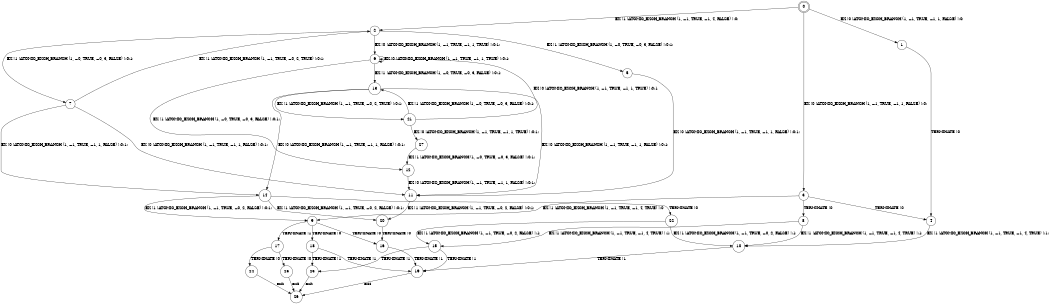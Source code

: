 digraph BCG {
size = "7, 10.5";
center = TRUE;
node [shape = circle];
0 [peripheries = 2];
0 -> 1 [label = "EX !0 !ATOMIC_EXCH_BRANCH (1, +1, TRUE, +1, 1, FALSE) !:0:"];
0 -> 2 [label = "EX !1 !ATOMIC_EXCH_BRANCH (1, +1, TRUE, +1, 4, FALSE) !:0:"];
0 -> 3 [label = "EX !0 !ATOMIC_EXCH_BRANCH (1, +1, TRUE, +1, 1, FALSE) !:0:"];
1 -> 4 [label = "TERMINATE !0"];
2 -> 5 [label = "EX !1 !ATOMIC_EXCH_BRANCH (1, +0, TRUE, +0, 3, FALSE) !:0:1:"];
2 -> 6 [label = "EX !0 !ATOMIC_EXCH_BRANCH (1, +1, TRUE, +1, 1, TRUE) !:0:1:"];
2 -> 7 [label = "EX !1 !ATOMIC_EXCH_BRANCH (1, +0, TRUE, +0, 3, FALSE) !:0:1:"];
3 -> 4 [label = "TERMINATE !0"];
3 -> 8 [label = "TERMINATE !0"];
3 -> 9 [label = "EX !1 !ATOMIC_EXCH_BRANCH (1, +1, TRUE, +1, 4, TRUE) !:0:"];
4 -> 10 [label = "EX !1 !ATOMIC_EXCH_BRANCH (1, +1, TRUE, +1, 4, TRUE) !:1:"];
5 -> 11 [label = "EX !0 !ATOMIC_EXCH_BRANCH (1, +1, TRUE, +1, 1, FALSE) !:0:1:"];
6 -> 12 [label = "EX !1 !ATOMIC_EXCH_BRANCH (1, +0, TRUE, +0, 3, FALSE) !:0:1:"];
6 -> 13 [label = "EX !1 !ATOMIC_EXCH_BRANCH (1, +0, TRUE, +0, 3, FALSE) !:0:1:"];
6 -> 6 [label = "EX !0 !ATOMIC_EXCH_BRANCH (1, +1, TRUE, +1, 1, TRUE) !:0:1:"];
7 -> 11 [label = "EX !0 !ATOMIC_EXCH_BRANCH (1, +1, TRUE, +1, 1, FALSE) !:0:1:"];
7 -> 14 [label = "EX !0 !ATOMIC_EXCH_BRANCH (1, +1, TRUE, +1, 1, FALSE) !:0:1:"];
7 -> 2 [label = "EX !1 !ATOMIC_EXCH_BRANCH (1, +1, TRUE, +0, 2, TRUE) !:0:1:"];
8 -> 10 [label = "EX !1 !ATOMIC_EXCH_BRANCH (1, +1, TRUE, +1, 4, TRUE) !:1:"];
8 -> 15 [label = "EX !1 !ATOMIC_EXCH_BRANCH (1, +1, TRUE, +1, 4, TRUE) !:1:"];
9 -> 16 [label = "TERMINATE !0"];
9 -> 17 [label = "TERMINATE !1"];
9 -> 18 [label = "TERMINATE !0"];
10 -> 19 [label = "TERMINATE !1"];
11 -> 20 [label = "EX !1 !ATOMIC_EXCH_BRANCH (1, +1, TRUE, +0, 2, FALSE) !:0:1:"];
12 -> 11 [label = "EX !0 !ATOMIC_EXCH_BRANCH (1, +1, TRUE, +1, 1, FALSE) !:0:1:"];
13 -> 11 [label = "EX !0 !ATOMIC_EXCH_BRANCH (1, +1, TRUE, +1, 1, FALSE) !:0:1:"];
13 -> 21 [label = "EX !1 !ATOMIC_EXCH_BRANCH (1, +1, TRUE, +0, 2, TRUE) !:0:1:"];
13 -> 14 [label = "EX !0 !ATOMIC_EXCH_BRANCH (1, +1, TRUE, +1, 1, FALSE) !:0:1:"];
14 -> 20 [label = "EX !1 !ATOMIC_EXCH_BRANCH (1, +1, TRUE, +0, 2, FALSE) !:0:1:"];
14 -> 22 [label = "TERMINATE !0"];
14 -> 9 [label = "EX !1 !ATOMIC_EXCH_BRANCH (1, +1, TRUE, +0, 2, FALSE) !:0:1:"];
15 -> 19 [label = "TERMINATE !1"];
15 -> 23 [label = "TERMINATE !1"];
16 -> 19 [label = "TERMINATE !1"];
17 -> 24 [label = "TERMINATE !0"];
17 -> 25 [label = "TERMINATE !0"];
18 -> 19 [label = "TERMINATE !1"];
18 -> 23 [label = "TERMINATE !1"];
19 -> 26 [label = "exit"];
20 -> 16 [label = "TERMINATE !0"];
21 -> 27 [label = "EX !0 !ATOMIC_EXCH_BRANCH (1, +1, TRUE, +1, 1, TRUE) !:0:1:"];
21 -> 13 [label = "EX !1 !ATOMIC_EXCH_BRANCH (1, +0, TRUE, +0, 3, FALSE) !:0:1:"];
21 -> 6 [label = "EX !0 !ATOMIC_EXCH_BRANCH (1, +1, TRUE, +1, 1, TRUE) !:0:1:"];
22 -> 10 [label = "EX !1 !ATOMIC_EXCH_BRANCH (1, +1, TRUE, +0, 2, FALSE) !:1:"];
22 -> 15 [label = "EX !1 !ATOMIC_EXCH_BRANCH (1, +1, TRUE, +0, 2, FALSE) !:1:"];
23 -> 26 [label = "exit"];
24 -> 26 [label = "exit"];
25 -> 26 [label = "exit"];
27 -> 12 [label = "EX !1 !ATOMIC_EXCH_BRANCH (1, +0, TRUE, +0, 3, FALSE) !:0:1:"];
}
